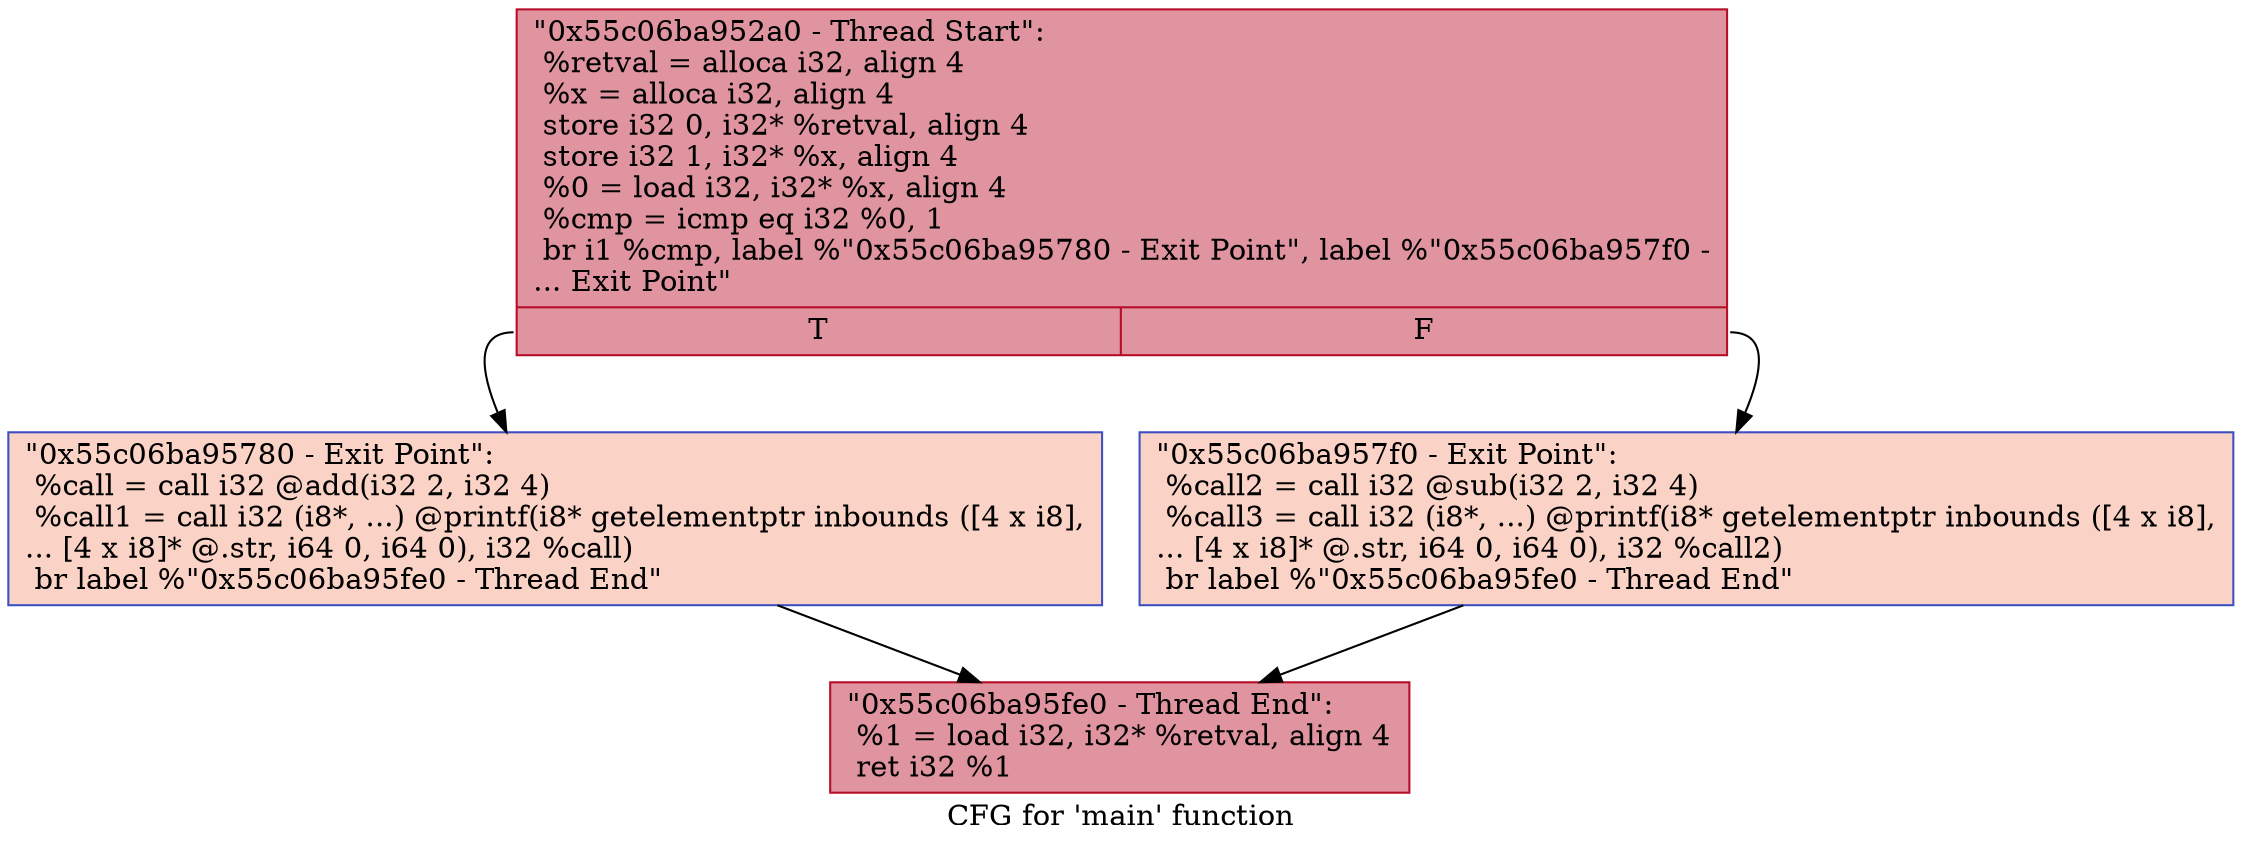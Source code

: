 digraph "CFG for 'main' function" {
	label="CFG for 'main' function";

	Node0x55c06ba952a0 [shape=record,color="#b70d28ff", style=filled, fillcolor="#b70d2870",label="{\"0x55c06ba952a0 - Thread Start\":\l  %retval = alloca i32, align 4\l  %x = alloca i32, align 4\l  store i32 0, i32* %retval, align 4\l  store i32 1, i32* %x, align 4\l  %0 = load i32, i32* %x, align 4\l  %cmp = icmp eq i32 %0, 1\l  br i1 %cmp, label %\"0x55c06ba95780 - Exit Point\", label %\"0x55c06ba957f0 -\l... Exit Point\"\l|{<s0>T|<s1>F}}"];
	Node0x55c06ba952a0:s0 -> Node0x55c06ba95780;
	Node0x55c06ba952a0:s1 -> Node0x55c06ba957f0;
	Node0x55c06ba95780 [shape=record,color="#3d50c3ff", style=filled, fillcolor="#f59c7d70",label="{\"0x55c06ba95780 - Exit Point\":                    \l  %call = call i32 @add(i32 2, i32 4)\l  %call1 = call i32 (i8*, ...) @printf(i8* getelementptr inbounds ([4 x i8],\l... [4 x i8]* @.str, i64 0, i64 0), i32 %call)\l  br label %\"0x55c06ba95fe0 - Thread End\"\l}"];
	Node0x55c06ba95780 -> Node0x55c06ba95fe0;
	Node0x55c06ba957f0 [shape=record,color="#3d50c3ff", style=filled, fillcolor="#f59c7d70",label="{\"0x55c06ba957f0 - Exit Point\":                    \l  %call2 = call i32 @sub(i32 2, i32 4)\l  %call3 = call i32 (i8*, ...) @printf(i8* getelementptr inbounds ([4 x i8],\l... [4 x i8]* @.str, i64 0, i64 0), i32 %call2)\l  br label %\"0x55c06ba95fe0 - Thread End\"\l}"];
	Node0x55c06ba957f0 -> Node0x55c06ba95fe0;
	Node0x55c06ba95fe0 [shape=record,color="#b70d28ff", style=filled, fillcolor="#b70d2870",label="{\"0x55c06ba95fe0 - Thread End\":                    \l  %1 = load i32, i32* %retval, align 4\l  ret i32 %1\l}"];
}
